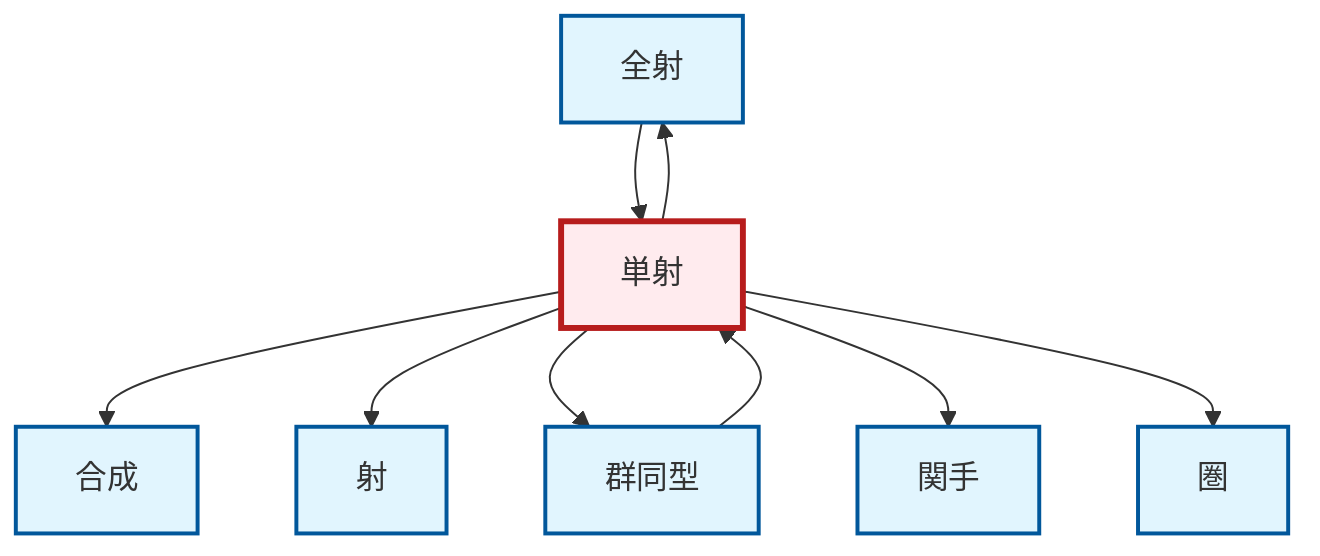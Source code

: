 graph TD
    classDef definition fill:#e1f5fe,stroke:#01579b,stroke-width:2px
    classDef theorem fill:#f3e5f5,stroke:#4a148c,stroke-width:2px
    classDef axiom fill:#fff3e0,stroke:#e65100,stroke-width:2px
    classDef example fill:#e8f5e9,stroke:#1b5e20,stroke-width:2px
    classDef current fill:#ffebee,stroke:#b71c1c,stroke-width:3px
    def-category["圏"]:::definition
    def-functor["関手"]:::definition
    def-epimorphism["全射"]:::definition
    def-composition["合成"]:::definition
    def-isomorphism["群同型"]:::definition
    def-morphism["射"]:::definition
    def-monomorphism["単射"]:::definition
    def-monomorphism --> def-epimorphism
    def-monomorphism --> def-composition
    def-monomorphism --> def-morphism
    def-epimorphism --> def-monomorphism
    def-monomorphism --> def-isomorphism
    def-isomorphism --> def-monomorphism
    def-monomorphism --> def-functor
    def-monomorphism --> def-category
    class def-monomorphism current
